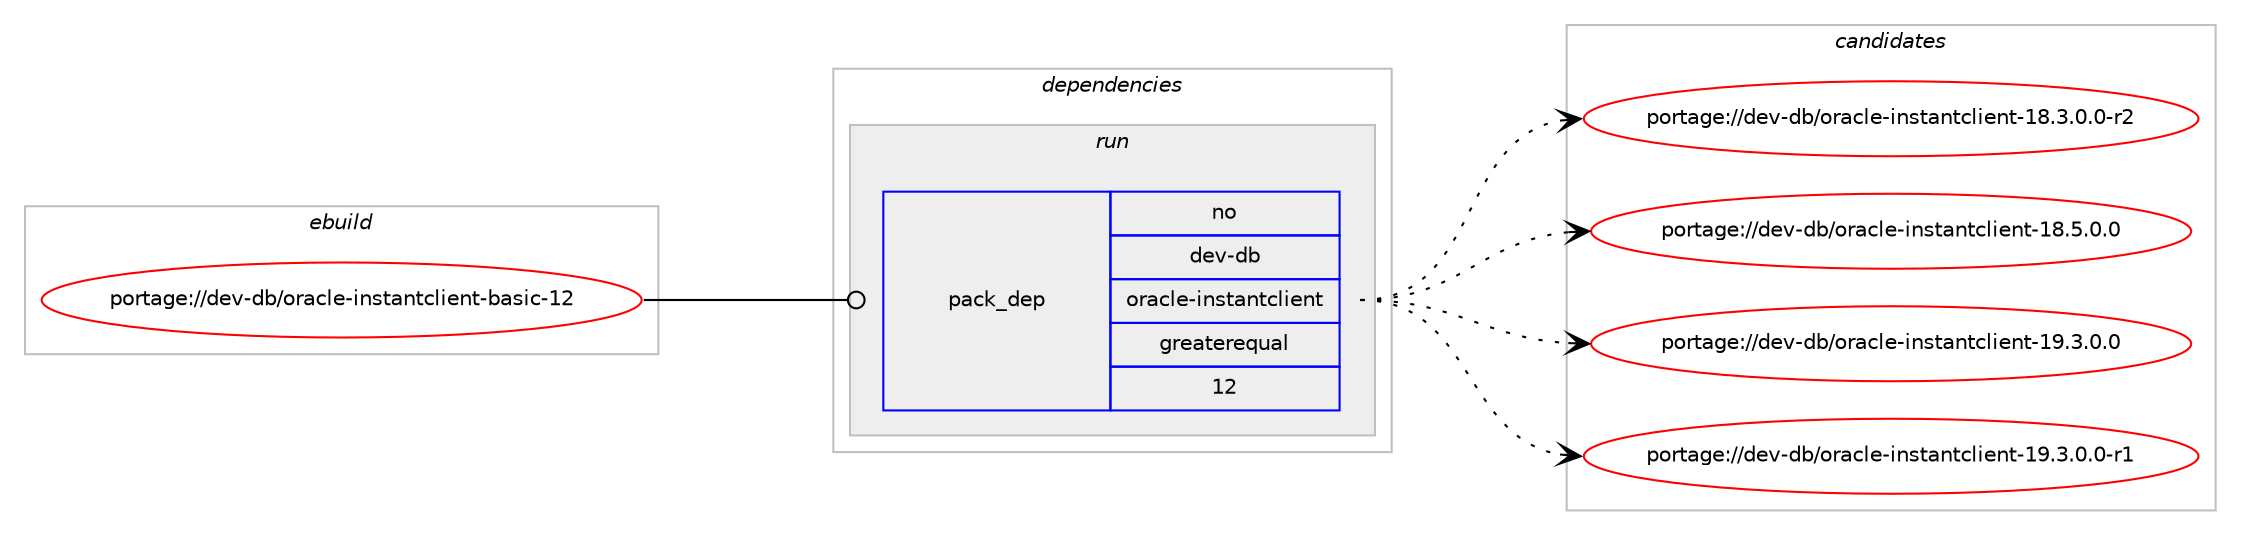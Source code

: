 digraph prolog {

# *************
# Graph options
# *************

newrank=true;
concentrate=true;
compound=true;
graph [rankdir=LR,fontname=Helvetica,fontsize=10,ranksep=1.5];#, ranksep=2.5, nodesep=0.2];
edge  [arrowhead=vee];
node  [fontname=Helvetica,fontsize=10];

# **********
# The ebuild
# **********

subgraph cluster_leftcol {
color=gray;
rank=same;
label=<<i>ebuild</i>>;
id [label="portage://dev-db/oracle-instantclient-basic-12", color=red, width=4, href="../dev-db/oracle-instantclient-basic-12.svg"];
}

# ****************
# The dependencies
# ****************

subgraph cluster_midcol {
color=gray;
label=<<i>dependencies</i>>;
subgraph cluster_compile {
fillcolor="#eeeeee";
style=filled;
label=<<i>compile</i>>;
}
subgraph cluster_compileandrun {
fillcolor="#eeeeee";
style=filled;
label=<<i>compile and run</i>>;
}
subgraph cluster_run {
fillcolor="#eeeeee";
style=filled;
label=<<i>run</i>>;
subgraph pack42027 {
dependency55938 [label=<<TABLE BORDER="0" CELLBORDER="1" CELLSPACING="0" CELLPADDING="4" WIDTH="220"><TR><TD ROWSPAN="6" CELLPADDING="30">pack_dep</TD></TR><TR><TD WIDTH="110">no</TD></TR><TR><TD>dev-db</TD></TR><TR><TD>oracle-instantclient</TD></TR><TR><TD>greaterequal</TD></TR><TR><TD>12</TD></TR></TABLE>>, shape=none, color=blue];
}
id:e -> dependency55938:w [weight=20,style="solid",arrowhead="odot"];
}
}

# **************
# The candidates
# **************

subgraph cluster_choices {
rank=same;
color=gray;
label=<<i>candidates</i>>;

subgraph choice42027 {
color=black;
nodesep=1;
choiceportage10010111845100984711111497991081014510511011511697110116991081051011101164549564651464846484511450 [label="portage://dev-db/oracle-instantclient-18.3.0.0-r2", color=red, width=4,href="../dev-db/oracle-instantclient-18.3.0.0-r2.svg"];
choiceportage1001011184510098471111149799108101451051101151169711011699108105101110116454956465346484648 [label="portage://dev-db/oracle-instantclient-18.5.0.0", color=red, width=4,href="../dev-db/oracle-instantclient-18.5.0.0.svg"];
choiceportage1001011184510098471111149799108101451051101151169711011699108105101110116454957465146484648 [label="portage://dev-db/oracle-instantclient-19.3.0.0", color=red, width=4,href="../dev-db/oracle-instantclient-19.3.0.0.svg"];
choiceportage10010111845100984711111497991081014510511011511697110116991081051011101164549574651464846484511449 [label="portage://dev-db/oracle-instantclient-19.3.0.0-r1", color=red, width=4,href="../dev-db/oracle-instantclient-19.3.0.0-r1.svg"];
dependency55938:e -> choiceportage10010111845100984711111497991081014510511011511697110116991081051011101164549564651464846484511450:w [style=dotted,weight="100"];
dependency55938:e -> choiceportage1001011184510098471111149799108101451051101151169711011699108105101110116454956465346484648:w [style=dotted,weight="100"];
dependency55938:e -> choiceportage1001011184510098471111149799108101451051101151169711011699108105101110116454957465146484648:w [style=dotted,weight="100"];
dependency55938:e -> choiceportage10010111845100984711111497991081014510511011511697110116991081051011101164549574651464846484511449:w [style=dotted,weight="100"];
}
}

}
